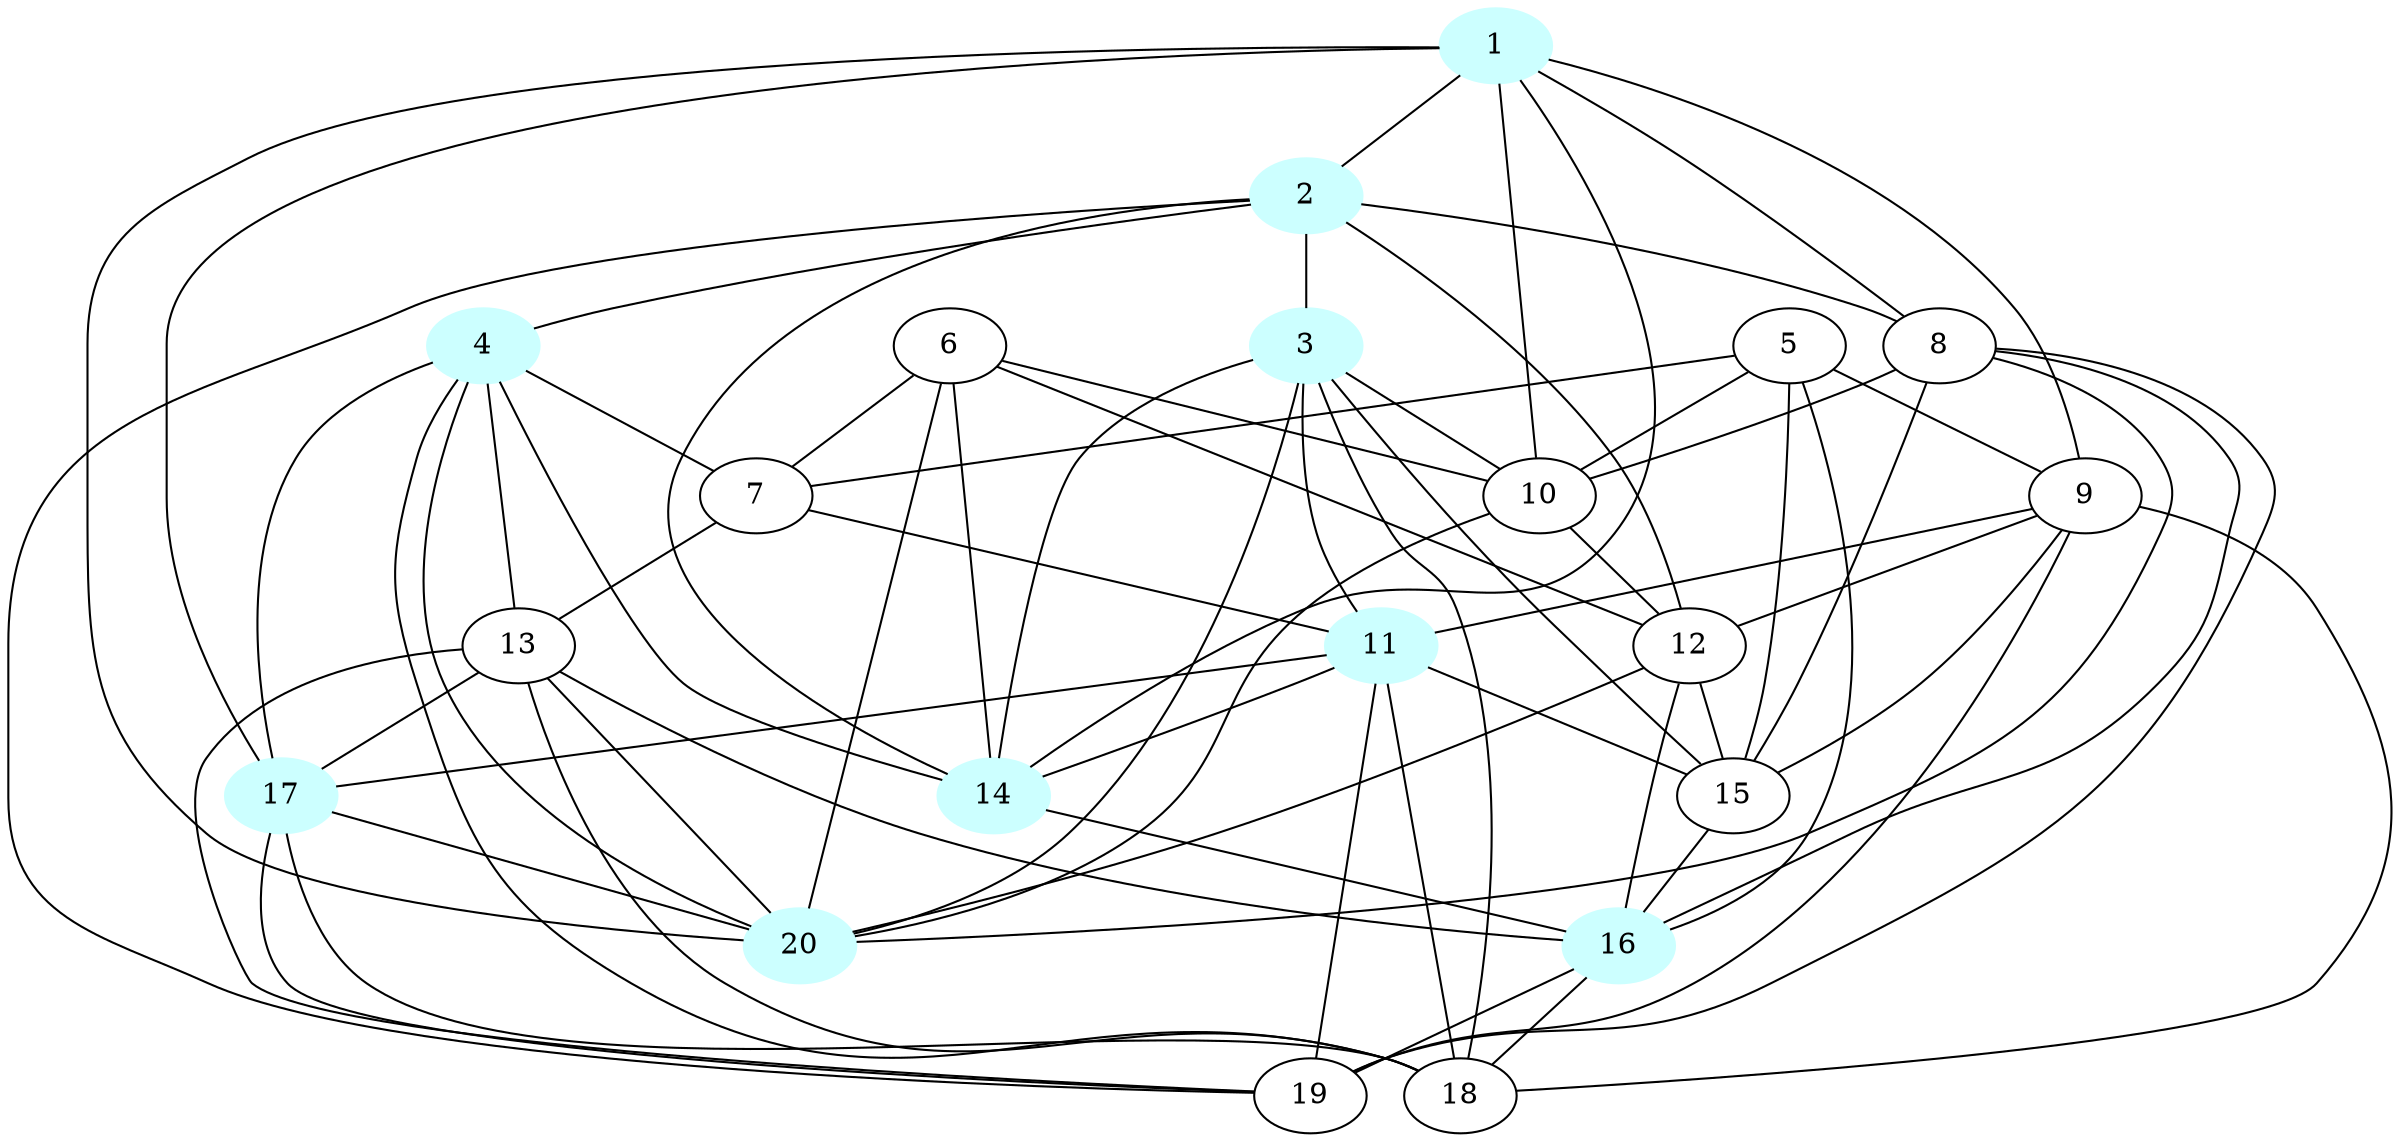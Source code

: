 graph G {
    1 [style=filled, color="#CCFFFF"];
    2 [style=filled, color="#CCFFFF"];
    3 [style=filled, color="#CCFFFF"];
    4 [style=filled, color="#CCFFFF"];
    11 [style=filled, color="#CCFFFF"];
    14 [style=filled, color="#CCFFFF"];
    16 [style=filled, color="#CCFFFF"];
    17 [style=filled, color="#CCFFFF"];
    20 [style=filled, color="#CCFFFF"];
    1 -- 2 [len= 2]
    1 -- 8 [len= 2]
    1 -- 9 [len= 2]
    1 -- 10 [len= 2]
    1 -- 14 [len= 2]
    1 -- 17 [len= 2]
    1 -- 20 [len= 2]
    2 -- 3 [len= 2]
    2 -- 4 [len= 2]
    2 -- 8 [len= 2]
    2 -- 12 [len= 2]
    2 -- 14 [len= 2]
    2 -- 19 [len= 2]
    3 -- 10 [len= 2]
    3 -- 11 [len= 2]
    3 -- 14 [len= 2]
    3 -- 15 [len= 2]
    3 -- 18 [len= 2]
    3 -- 20 [len= 2]
    4 -- 7 [len= 2]
    4 -- 13 [len= 2]
    4 -- 14 [len= 2]
    4 -- 17 [len= 2]
    4 -- 18 [len= 2]
    4 -- 20 [len= 2]
    5 -- 7 [len= 2]
    5 -- 9 [len= 2]
    5 -- 10 [len= 2]
    5 -- 15 [len= 2]
    5 -- 16 [len= 2]
    6 -- 7 [len= 2]
    6 -- 10 [len= 2]
    6 -- 12 [len= 2]
    6 -- 14 [len= 2]
    6 -- 20 [len= 2]
    7 -- 11 [len= 2]
    7 -- 13 [len= 2]
    8 -- 10 [len= 2]
    8 -- 15 [len= 2]
    8 -- 16 [len= 2]
    8 -- 19 [len= 2]
    8 -- 20 [len= 2]
    9 -- 11 [len= 2]
    9 -- 12 [len= 2]
    9 -- 15 [len= 2]
    9 -- 18 [len= 2]
    9 -- 19 [len= 2]
    10 -- 12 [len= 2]
    10 -- 20 [len= 2]
    11 -- 14 [len= 2]
    11 -- 15 [len= 2]
    11 -- 17 [len= 2]
    11 -- 18 [len= 2]
    11 -- 19 [len= 2]
    12 -- 15 [len= 2]
    12 -- 16 [len= 2]
    12 -- 20 [len= 2]
    13 -- 16 [len= 2]
    13 -- 17 [len= 2]
    13 -- 18 [len= 2]
    13 -- 19 [len= 2]
    13 -- 20 [len= 2]
    14 -- 16 [len= 2]
    15 -- 16 [len= 2]
    16 -- 18 [len= 2]
    16 -- 19 [len= 2]
    17 -- 18 [len= 2]
    17 -- 19 [len= 2]
    17 -- 20 [len= 2]
}
